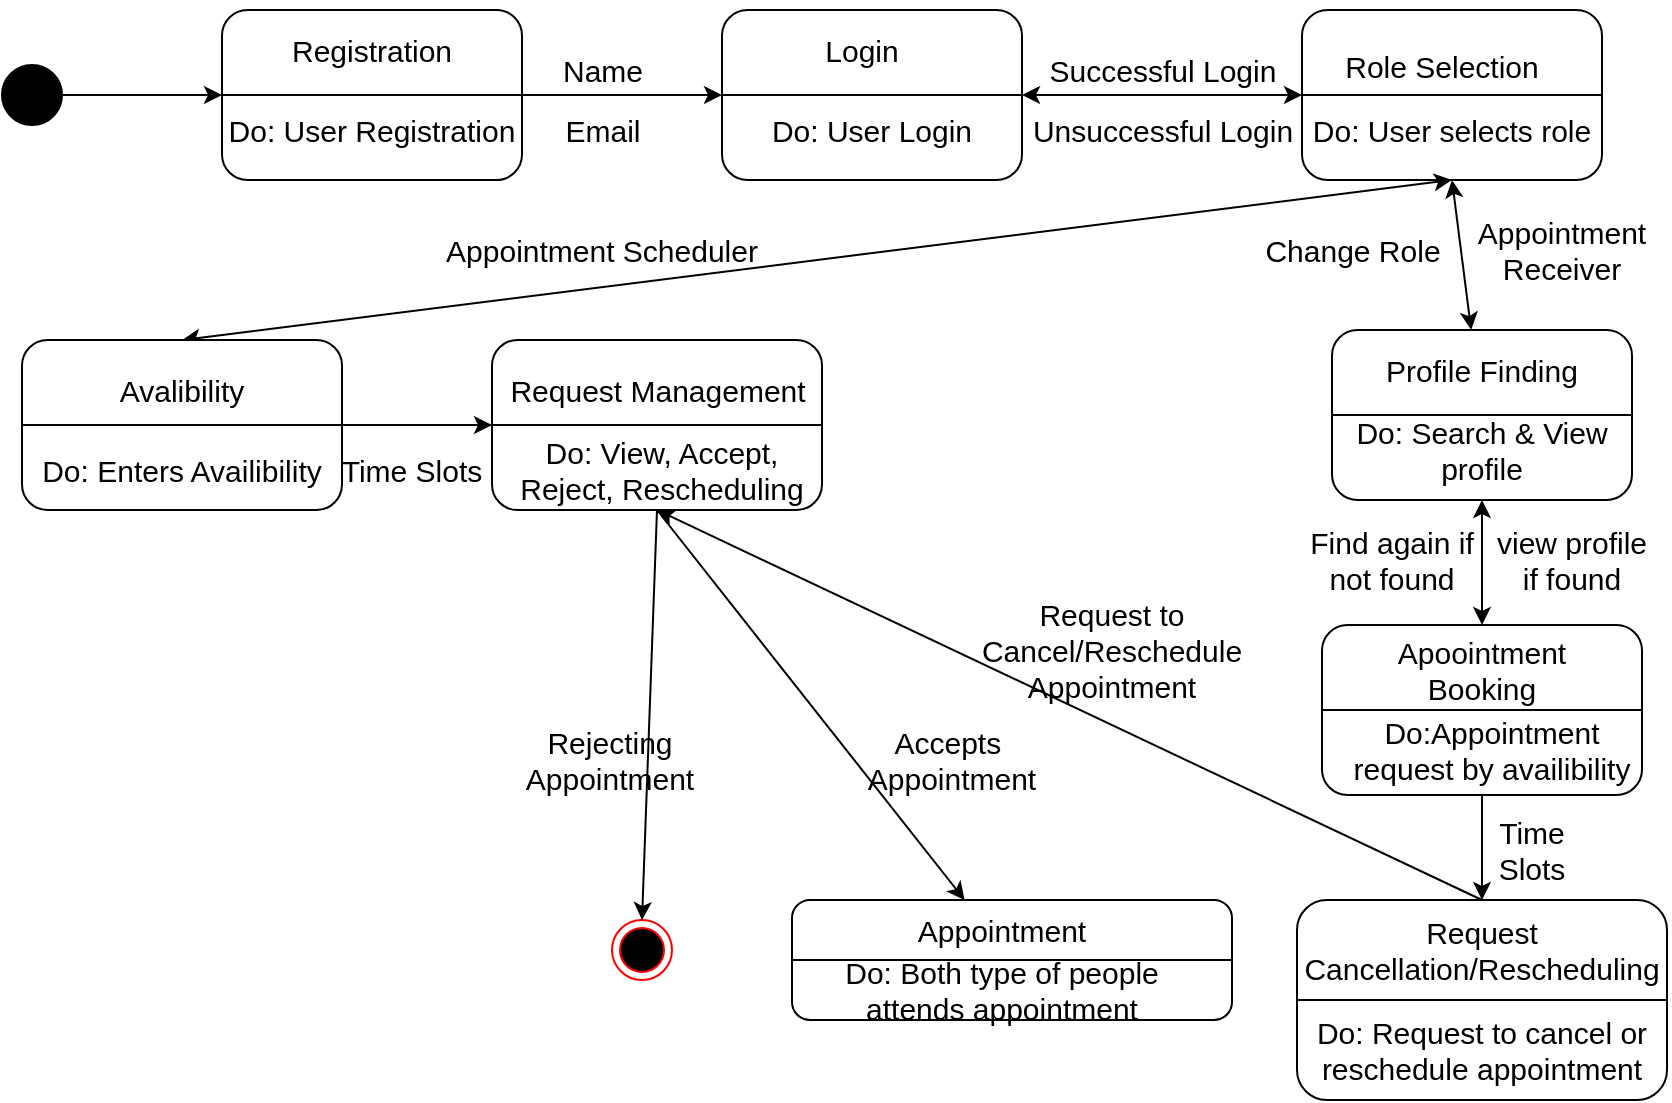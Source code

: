 <mxfile version="20.4.0" type="github">
  <diagram id="IlXmQVwIlRNlIxaem6aV" name="Page-1">
    <mxGraphModel dx="1038" dy="564" grid="1" gridSize="10" guides="1" tooltips="1" connect="1" arrows="1" fold="1" page="1" pageScale="1" pageWidth="850" pageHeight="1100" math="0" shadow="0">
      <root>
        <mxCell id="0" />
        <mxCell id="1" parent="0" />
        <mxCell id="gBFQYfqRH2RBus-iAmRP-5" value="" style="ellipse;whiteSpace=wrap;html=1;aspect=fixed;strokeColor=#000000;fillColor=#000000;" parent="1" vertex="1">
          <mxGeometry x="5" y="42.5" width="30" height="30" as="geometry" />
        </mxCell>
        <mxCell id="gBFQYfqRH2RBus-iAmRP-7" value="" style="endArrow=classic;html=1;rounded=0;exitX=1;exitY=0.5;exitDx=0;exitDy=0;entryX=0;entryY=0.5;entryDx=0;entryDy=0;" parent="1" source="gBFQYfqRH2RBus-iAmRP-5" edge="1" target="VKoerTB2J1z5HWA6ZFg2-4">
          <mxGeometry width="50" height="50" relative="1" as="geometry">
            <mxPoint x="305" y="190" as="sourcePoint" />
            <mxPoint x="115" y="45" as="targetPoint" />
          </mxGeometry>
        </mxCell>
        <mxCell id="VKoerTB2J1z5HWA6ZFg2-1" value="" style="ellipse;html=1;shape=endState;fillColor=#000000;strokeColor=#ff0000;fontSize=12;fontColor=#000000;" vertex="1" parent="1">
          <mxGeometry x="310" y="470" width="30" height="30" as="geometry" />
        </mxCell>
        <mxCell id="VKoerTB2J1z5HWA6ZFg2-4" value="" style="rounded=1;whiteSpace=wrap;html=1;fontSize=12;fontColor=#000000;verticalAlign=top;" vertex="1" parent="1">
          <mxGeometry x="115" y="15" width="150" height="85" as="geometry" />
        </mxCell>
        <mxCell id="VKoerTB2J1z5HWA6ZFg2-5" value="" style="endArrow=none;html=1;rounded=0;labelBorderColor=none;strokeColor=#000000;fontSize=12;fontColor=#000000;exitX=0;exitY=0.5;exitDx=0;exitDy=0;entryX=1;entryY=0.5;entryDx=0;entryDy=0;" edge="1" parent="1" source="VKoerTB2J1z5HWA6ZFg2-4" target="VKoerTB2J1z5HWA6ZFg2-4">
          <mxGeometry width="50" height="50" relative="1" as="geometry">
            <mxPoint x="365" y="230" as="sourcePoint" />
            <mxPoint x="415" y="180" as="targetPoint" />
          </mxGeometry>
        </mxCell>
        <mxCell id="VKoerTB2J1z5HWA6ZFg2-6" value="Registration" style="text;html=1;strokeColor=none;fillColor=none;align=center;verticalAlign=middle;whiteSpace=wrap;rounded=0;fontSize=15;fontColor=#000000;" vertex="1" parent="1">
          <mxGeometry x="160" y="20" width="60" height="30" as="geometry" />
        </mxCell>
        <mxCell id="VKoerTB2J1z5HWA6ZFg2-7" value="Do: User Registration" style="text;html=1;strokeColor=none;fillColor=none;align=center;verticalAlign=middle;whiteSpace=wrap;rounded=0;fontSize=15;fontColor=#000000;" vertex="1" parent="1">
          <mxGeometry x="115" y="60" width="150" height="30" as="geometry" />
        </mxCell>
        <mxCell id="VKoerTB2J1z5HWA6ZFg2-14" value="" style="rounded=1;whiteSpace=wrap;html=1;fontSize=12;fontColor=#000000;verticalAlign=top;" vertex="1" parent="1">
          <mxGeometry x="365" y="15" width="150" height="85" as="geometry" />
        </mxCell>
        <mxCell id="VKoerTB2J1z5HWA6ZFg2-15" value="" style="endArrow=classic;html=1;rounded=0;exitX=1;exitY=0.5;exitDx=0;exitDy=0;entryX=0;entryY=0.5;entryDx=0;entryDy=0;" edge="1" parent="1" source="VKoerTB2J1z5HWA6ZFg2-4" target="VKoerTB2J1z5HWA6ZFg2-14">
          <mxGeometry width="50" height="50" relative="1" as="geometry">
            <mxPoint x="277.5" y="60" as="sourcePoint" />
            <mxPoint x="357.5" y="60" as="targetPoint" />
          </mxGeometry>
        </mxCell>
        <mxCell id="VKoerTB2J1z5HWA6ZFg2-16" value="Name" style="text;html=1;align=center;verticalAlign=middle;resizable=0;points=[];autosize=1;strokeColor=none;fillColor=none;fontSize=15;fontColor=#000000;" vertex="1" parent="1">
          <mxGeometry x="275" y="30" width="60" height="30" as="geometry" />
        </mxCell>
        <mxCell id="VKoerTB2J1z5HWA6ZFg2-17" value="Email" style="text;html=1;align=center;verticalAlign=middle;resizable=0;points=[];autosize=1;strokeColor=none;fillColor=none;fontSize=15;fontColor=#000000;" vertex="1" parent="1">
          <mxGeometry x="275" y="60" width="60" height="30" as="geometry" />
        </mxCell>
        <mxCell id="VKoerTB2J1z5HWA6ZFg2-18" value="" style="endArrow=none;html=1;rounded=0;labelBorderColor=none;strokeColor=#000000;fontSize=12;fontColor=#000000;exitX=0;exitY=0.5;exitDx=0;exitDy=0;entryX=1;entryY=0.5;entryDx=0;entryDy=0;" edge="1" parent="1" source="VKoerTB2J1z5HWA6ZFg2-14" target="VKoerTB2J1z5HWA6ZFg2-14">
          <mxGeometry width="50" height="50" relative="1" as="geometry">
            <mxPoint x="390" y="70" as="sourcePoint" />
            <mxPoint x="540" y="70" as="targetPoint" />
          </mxGeometry>
        </mxCell>
        <mxCell id="VKoerTB2J1z5HWA6ZFg2-19" value="Login" style="text;html=1;strokeColor=none;fillColor=none;align=center;verticalAlign=middle;whiteSpace=wrap;rounded=0;fontSize=15;fontColor=#000000;" vertex="1" parent="1">
          <mxGeometry x="405" y="10" width="60" height="50" as="geometry" />
        </mxCell>
        <mxCell id="VKoerTB2J1z5HWA6ZFg2-20" value="Do: User Login" style="text;html=1;strokeColor=none;fillColor=none;align=center;verticalAlign=middle;whiteSpace=wrap;rounded=0;fontSize=15;fontColor=#000000;" vertex="1" parent="1">
          <mxGeometry x="385" y="60" width="110" height="30" as="geometry" />
        </mxCell>
        <mxCell id="VKoerTB2J1z5HWA6ZFg2-22" value="" style="endArrow=classic;startArrow=classic;html=1;rounded=0;labelBorderColor=none;strokeColor=#000000;fontSize=15;fontColor=#000000;entryX=0;entryY=0.5;entryDx=0;entryDy=0;" edge="1" parent="1" source="VKoerTB2J1z5HWA6ZFg2-14" target="VKoerTB2J1z5HWA6ZFg2-28">
          <mxGeometry width="50" height="50" relative="1" as="geometry">
            <mxPoint x="365" y="230" as="sourcePoint" />
            <mxPoint x="415" y="180" as="targetPoint" />
          </mxGeometry>
        </mxCell>
        <mxCell id="VKoerTB2J1z5HWA6ZFg2-28" value="" style="rounded=1;whiteSpace=wrap;html=1;fontSize=12;fontColor=#000000;verticalAlign=top;" vertex="1" parent="1">
          <mxGeometry x="655" y="15" width="150" height="85" as="geometry" />
        </mxCell>
        <mxCell id="VKoerTB2J1z5HWA6ZFg2-29" value="" style="endArrow=none;html=1;rounded=0;labelBorderColor=none;strokeColor=#000000;fontSize=15;fontColor=#000000;entryX=1;entryY=0.5;entryDx=0;entryDy=0;exitX=0;exitY=0.5;exitDx=0;exitDy=0;" edge="1" parent="1" source="VKoerTB2J1z5HWA6ZFg2-28" target="VKoerTB2J1z5HWA6ZFg2-28">
          <mxGeometry width="50" height="50" relative="1" as="geometry">
            <mxPoint x="665" y="82.5" as="sourcePoint" />
            <mxPoint x="715" y="32.5" as="targetPoint" />
          </mxGeometry>
        </mxCell>
        <mxCell id="VKoerTB2J1z5HWA6ZFg2-30" value="Role Selection" style="text;html=1;strokeColor=none;fillColor=none;align=center;verticalAlign=middle;whiteSpace=wrap;rounded=0;fontSize=15;fontColor=#000000;" vertex="1" parent="1">
          <mxGeometry x="675" y="20" width="100" height="45" as="geometry" />
        </mxCell>
        <mxCell id="VKoerTB2J1z5HWA6ZFg2-31" value="Do: User selects role" style="text;html=1;strokeColor=none;fillColor=none;align=center;verticalAlign=middle;whiteSpace=wrap;rounded=0;fontSize=15;fontColor=#000000;" vertex="1" parent="1">
          <mxGeometry x="655" y="60" width="150" height="30" as="geometry" />
        </mxCell>
        <mxCell id="VKoerTB2J1z5HWA6ZFg2-32" value="Successful Login" style="text;html=1;align=center;verticalAlign=middle;resizable=0;points=[];autosize=1;strokeColor=none;fillColor=none;fontSize=15;fontColor=#000000;" vertex="1" parent="1">
          <mxGeometry x="515" y="30" width="140" height="30" as="geometry" />
        </mxCell>
        <mxCell id="VKoerTB2J1z5HWA6ZFg2-33" value="Unsuccessful Login" style="text;html=1;align=center;verticalAlign=middle;resizable=0;points=[];autosize=1;strokeColor=none;fillColor=none;fontSize=15;fontColor=#000000;" vertex="1" parent="1">
          <mxGeometry x="510" y="60" width="150" height="30" as="geometry" />
        </mxCell>
        <mxCell id="VKoerTB2J1z5HWA6ZFg2-34" value="" style="endArrow=classic;startArrow=classic;html=1;rounded=0;labelBorderColor=none;strokeColor=#000000;fontSize=12;fontColor=#000000;exitX=0.5;exitY=1;exitDx=0;exitDy=0;" edge="1" parent="1" source="VKoerTB2J1z5HWA6ZFg2-28" target="VKoerTB2J1z5HWA6ZFg2-57">
          <mxGeometry width="50" height="50" relative="1" as="geometry">
            <mxPoint x="585" y="365" as="sourcePoint" />
            <mxPoint x="755" y="190" as="targetPoint" />
          </mxGeometry>
        </mxCell>
        <mxCell id="VKoerTB2J1z5HWA6ZFg2-35" value="" style="endArrow=classic;startArrow=classic;html=1;rounded=0;labelBorderColor=none;strokeColor=#000000;fontSize=12;fontColor=#000000;entryX=0.5;entryY=1;entryDx=0;entryDy=0;exitX=0.5;exitY=0;exitDx=0;exitDy=0;" edge="1" parent="1" source="VKoerTB2J1z5HWA6ZFg2-39" target="VKoerTB2J1z5HWA6ZFg2-28">
          <mxGeometry width="50" height="50" relative="1" as="geometry">
            <mxPoint x="615" y="160" as="sourcePoint" />
            <mxPoint x="705" y="160" as="targetPoint" />
          </mxGeometry>
        </mxCell>
        <mxCell id="VKoerTB2J1z5HWA6ZFg2-37" value="Change Role" style="text;html=1;align=center;verticalAlign=middle;resizable=0;points=[];autosize=1;strokeColor=none;fillColor=none;fontSize=15;fontColor=#000000;" vertex="1" parent="1">
          <mxGeometry x="625" y="120" width="110" height="30" as="geometry" />
        </mxCell>
        <mxCell id="VKoerTB2J1z5HWA6ZFg2-39" value="" style="rounded=1;whiteSpace=wrap;html=1;fontSize=12;fontColor=#000000;verticalAlign=top;" vertex="1" parent="1">
          <mxGeometry x="15" y="180" width="160" height="85" as="geometry" />
        </mxCell>
        <mxCell id="VKoerTB2J1z5HWA6ZFg2-40" value="" style="endArrow=none;html=1;rounded=0;labelBorderColor=none;strokeColor=#000000;fontSize=15;fontColor=#000000;exitX=0;exitY=0.5;exitDx=0;exitDy=0;entryX=1;entryY=0.5;entryDx=0;entryDy=0;" edge="1" parent="1" source="VKoerTB2J1z5HWA6ZFg2-39" target="VKoerTB2J1z5HWA6ZFg2-39">
          <mxGeometry width="50" height="50" relative="1" as="geometry">
            <mxPoint x="380" y="280" as="sourcePoint" />
            <mxPoint x="430" y="230" as="targetPoint" />
          </mxGeometry>
        </mxCell>
        <mxCell id="VKoerTB2J1z5HWA6ZFg2-41" value="Do: Enters Availibility " style="text;html=1;strokeColor=none;fillColor=none;align=center;verticalAlign=middle;whiteSpace=wrap;rounded=0;fontSize=15;fontColor=#000000;" vertex="1" parent="1">
          <mxGeometry x="20" y="230" width="150" height="30" as="geometry" />
        </mxCell>
        <mxCell id="VKoerTB2J1z5HWA6ZFg2-42" value="Avalibility" style="text;html=1;strokeColor=none;fillColor=none;align=center;verticalAlign=middle;whiteSpace=wrap;rounded=0;fontSize=15;fontColor=#000000;" vertex="1" parent="1">
          <mxGeometry x="65" y="190" width="60" height="30" as="geometry" />
        </mxCell>
        <mxCell id="VKoerTB2J1z5HWA6ZFg2-44" value="&lt;div&gt;Appointment Scheduler&lt;br&gt;&lt;/div&gt;" style="text;html=1;strokeColor=none;fillColor=none;align=center;verticalAlign=middle;whiteSpace=wrap;rounded=0;fontSize=15;fontColor=#000000;" vertex="1" parent="1">
          <mxGeometry x="190" y="120" width="230" height="30" as="geometry" />
        </mxCell>
        <mxCell id="VKoerTB2J1z5HWA6ZFg2-45" value="&lt;div&gt;Appointment&lt;/div&gt;&lt;div&gt;Receiver&lt;/div&gt;" style="text;html=1;strokeColor=none;fillColor=none;align=center;verticalAlign=middle;whiteSpace=wrap;rounded=0;fontSize=15;fontColor=#000000;" vertex="1" parent="1">
          <mxGeometry x="740" y="120" width="90" height="30" as="geometry" />
        </mxCell>
        <mxCell id="VKoerTB2J1z5HWA6ZFg2-47" value="" style="endArrow=classic;html=1;rounded=0;labelBorderColor=none;strokeColor=#000000;fontSize=15;fontColor=#000000;exitX=1;exitY=0.5;exitDx=0;exitDy=0;entryX=0;entryY=0.5;entryDx=0;entryDy=0;" edge="1" parent="1" source="VKoerTB2J1z5HWA6ZFg2-39" target="VKoerTB2J1z5HWA6ZFg2-48">
          <mxGeometry width="50" height="50" relative="1" as="geometry">
            <mxPoint x="380" y="280" as="sourcePoint" />
            <mxPoint x="280" y="223" as="targetPoint" />
          </mxGeometry>
        </mxCell>
        <mxCell id="VKoerTB2J1z5HWA6ZFg2-48" value="" style="rounded=1;whiteSpace=wrap;html=1;fontSize=12;fontColor=#000000;verticalAlign=top;" vertex="1" parent="1">
          <mxGeometry x="250" y="180" width="165" height="85" as="geometry" />
        </mxCell>
        <mxCell id="VKoerTB2J1z5HWA6ZFg2-49" value="" style="endArrow=none;html=1;rounded=0;labelBorderColor=none;strokeColor=#000000;fontSize=15;fontColor=#000000;exitX=0;exitY=0.5;exitDx=0;exitDy=0;entryX=1;entryY=0.5;entryDx=0;entryDy=0;" edge="1" parent="1" source="VKoerTB2J1z5HWA6ZFg2-48" target="VKoerTB2J1z5HWA6ZFg2-48">
          <mxGeometry width="50" height="50" relative="1" as="geometry">
            <mxPoint x="25" y="232.5" as="sourcePoint" />
            <mxPoint x="185" y="232.5" as="targetPoint" />
          </mxGeometry>
        </mxCell>
        <mxCell id="VKoerTB2J1z5HWA6ZFg2-52" value="Time Slots" style="text;html=1;strokeColor=none;fillColor=none;align=center;verticalAlign=middle;whiteSpace=wrap;rounded=0;fontSize=15;fontColor=#000000;" vertex="1" parent="1">
          <mxGeometry x="170" y="230" width="80" height="30" as="geometry" />
        </mxCell>
        <mxCell id="VKoerTB2J1z5HWA6ZFg2-54" value="Request Management" style="text;html=1;strokeColor=none;fillColor=none;align=center;verticalAlign=middle;whiteSpace=wrap;rounded=0;fontSize=15;fontColor=#000000;" vertex="1" parent="1">
          <mxGeometry x="257.5" y="190" width="150" height="30" as="geometry" />
        </mxCell>
        <mxCell id="VKoerTB2J1z5HWA6ZFg2-55" value="Do: View, Accept, Reject, Rescheduling" style="text;html=1;strokeColor=none;fillColor=none;align=center;verticalAlign=middle;whiteSpace=wrap;rounded=0;fontSize=15;fontColor=#000000;" vertex="1" parent="1">
          <mxGeometry x="260" y="230" width="150" height="30" as="geometry" />
        </mxCell>
        <mxCell id="VKoerTB2J1z5HWA6ZFg2-56" value="&lt;div&gt;Rejecting&lt;/div&gt;&lt;div&gt;Appointment&lt;br&gt;&lt;/div&gt;" style="text;html=1;strokeColor=none;fillColor=none;align=center;verticalAlign=middle;whiteSpace=wrap;rounded=0;fontSize=15;fontColor=#000000;" vertex="1" parent="1">
          <mxGeometry x="265" y="370" width="87.5" height="40" as="geometry" />
        </mxCell>
        <mxCell id="VKoerTB2J1z5HWA6ZFg2-57" value="" style="rounded=1;whiteSpace=wrap;html=1;strokeColor=default;fontSize=15;fontColor=#000000;fillColor=default;" vertex="1" parent="1">
          <mxGeometry x="670" y="175" width="150" height="85" as="geometry" />
        </mxCell>
        <mxCell id="VKoerTB2J1z5HWA6ZFg2-58" value="" style="endArrow=none;html=1;rounded=0;labelBorderColor=none;strokeColor=#000000;fontSize=15;fontColor=#000000;entryX=1;entryY=0.5;entryDx=0;entryDy=0;exitX=0;exitY=0.5;exitDx=0;exitDy=0;" edge="1" parent="1" source="VKoerTB2J1z5HWA6ZFg2-57" target="VKoerTB2J1z5HWA6ZFg2-57">
          <mxGeometry width="50" height="50" relative="1" as="geometry">
            <mxPoint x="380" y="310" as="sourcePoint" />
            <mxPoint x="430" y="260" as="targetPoint" />
          </mxGeometry>
        </mxCell>
        <mxCell id="VKoerTB2J1z5HWA6ZFg2-59" value="Profile Finding" style="text;html=1;strokeColor=none;fillColor=none;align=center;verticalAlign=middle;whiteSpace=wrap;rounded=0;fontSize=15;fontColor=#000000;" vertex="1" parent="1">
          <mxGeometry x="680" y="180" width="130" height="30" as="geometry" />
        </mxCell>
        <mxCell id="VKoerTB2J1z5HWA6ZFg2-61" value="&lt;div&gt;Do: Search &amp;amp; View&lt;/div&gt;profile" style="text;html=1;strokeColor=none;fillColor=none;align=center;verticalAlign=middle;whiteSpace=wrap;rounded=0;fontSize=15;fontColor=#000000;" vertex="1" parent="1">
          <mxGeometry x="675" y="220" width="140" height="30" as="geometry" />
        </mxCell>
        <mxCell id="VKoerTB2J1z5HWA6ZFg2-64" value="" style="rounded=1;whiteSpace=wrap;html=1;fontSize=12;fontColor=#000000;verticalAlign=top;" vertex="1" parent="1">
          <mxGeometry x="665" y="322.5" width="160" height="85" as="geometry" />
        </mxCell>
        <mxCell id="VKoerTB2J1z5HWA6ZFg2-66" value="" style="endArrow=classic;startArrow=classic;html=1;rounded=0;labelBorderColor=none;strokeColor=#000000;fontSize=15;fontColor=#000000;entryX=0.5;entryY=1;entryDx=0;entryDy=0;exitX=0.5;exitY=0;exitDx=0;exitDy=0;" edge="1" parent="1" source="VKoerTB2J1z5HWA6ZFg2-64" target="VKoerTB2J1z5HWA6ZFg2-57">
          <mxGeometry width="50" height="50" relative="1" as="geometry">
            <mxPoint x="580" y="330" as="sourcePoint" />
            <mxPoint x="630" y="280" as="targetPoint" />
          </mxGeometry>
        </mxCell>
        <mxCell id="VKoerTB2J1z5HWA6ZFg2-67" value="" style="endArrow=none;html=1;rounded=0;labelBorderColor=none;strokeColor=#000000;fontSize=15;fontColor=#000000;entryX=1;entryY=0.5;entryDx=0;entryDy=0;exitX=0;exitY=0.5;exitDx=0;exitDy=0;" edge="1" parent="1" source="VKoerTB2J1z5HWA6ZFg2-64" target="VKoerTB2J1z5HWA6ZFg2-64">
          <mxGeometry width="50" height="50" relative="1" as="geometry">
            <mxPoint x="380" y="310" as="sourcePoint" />
            <mxPoint x="430" y="260" as="targetPoint" />
          </mxGeometry>
        </mxCell>
        <mxCell id="VKoerTB2J1z5HWA6ZFg2-68" value="Apoointment Booking" style="text;html=1;strokeColor=none;fillColor=none;align=center;verticalAlign=middle;whiteSpace=wrap;rounded=0;fontSize=15;fontColor=#000000;" vertex="1" parent="1">
          <mxGeometry x="680" y="330" width="130" height="30" as="geometry" />
        </mxCell>
        <mxCell id="VKoerTB2J1z5HWA6ZFg2-69" value="view profile if found" style="text;html=1;strokeColor=none;fillColor=none;align=center;verticalAlign=middle;whiteSpace=wrap;rounded=0;fontSize=15;fontColor=#000000;" vertex="1" parent="1">
          <mxGeometry x="750" y="270" width="80" height="40" as="geometry" />
        </mxCell>
        <mxCell id="VKoerTB2J1z5HWA6ZFg2-71" value="Do:Appointment request by availibility" style="text;html=1;strokeColor=none;fillColor=none;align=center;verticalAlign=middle;whiteSpace=wrap;rounded=0;fontSize=15;fontColor=#000000;" vertex="1" parent="1">
          <mxGeometry x="675" y="370" width="150" height="30" as="geometry" />
        </mxCell>
        <mxCell id="VKoerTB2J1z5HWA6ZFg2-73" value="Find again if not found" style="text;html=1;strokeColor=none;fillColor=none;align=center;verticalAlign=middle;whiteSpace=wrap;rounded=0;fontSize=15;fontColor=#000000;" vertex="1" parent="1">
          <mxGeometry x="655" y="275" width="90" height="30" as="geometry" />
        </mxCell>
        <mxCell id="VKoerTB2J1z5HWA6ZFg2-74" value="" style="rounded=1;whiteSpace=wrap;html=1;strokeColor=default;fontSize=15;fontColor=#000000;fillColor=default;" vertex="1" parent="1">
          <mxGeometry x="652.5" y="460" width="185" height="100" as="geometry" />
        </mxCell>
        <mxCell id="VKoerTB2J1z5HWA6ZFg2-76" value="Time Slots" style="text;html=1;strokeColor=none;fillColor=none;align=center;verticalAlign=middle;whiteSpace=wrap;rounded=0;fontSize=15;fontColor=#000000;" vertex="1" parent="1">
          <mxGeometry x="740" y="420" width="60" height="30" as="geometry" />
        </mxCell>
        <mxCell id="VKoerTB2J1z5HWA6ZFg2-77" value="" style="endArrow=classic;html=1;rounded=0;labelBorderColor=none;strokeColor=#000000;fontSize=15;fontColor=#000000;entryX=0.5;entryY=0;entryDx=0;entryDy=0;exitX=0.5;exitY=1;exitDx=0;exitDy=0;" edge="1" parent="1" source="VKoerTB2J1z5HWA6ZFg2-64" target="VKoerTB2J1z5HWA6ZFg2-74">
          <mxGeometry width="50" height="50" relative="1" as="geometry">
            <mxPoint x="380" y="310" as="sourcePoint" />
            <mxPoint x="430" y="260" as="targetPoint" />
          </mxGeometry>
        </mxCell>
        <mxCell id="VKoerTB2J1z5HWA6ZFg2-79" value="" style="endArrow=none;html=1;rounded=0;labelBorderColor=none;strokeColor=#000000;fontSize=15;fontColor=#000000;entryX=1;entryY=0.5;entryDx=0;entryDy=0;exitX=0;exitY=0.5;exitDx=0;exitDy=0;" edge="1" parent="1" source="VKoerTB2J1z5HWA6ZFg2-74" target="VKoerTB2J1z5HWA6ZFg2-74">
          <mxGeometry width="50" height="50" relative="1" as="geometry">
            <mxPoint x="380" y="310" as="sourcePoint" />
            <mxPoint x="430" y="260" as="targetPoint" />
          </mxGeometry>
        </mxCell>
        <mxCell id="VKoerTB2J1z5HWA6ZFg2-80" value="Request Cancellation/Rescheduling" style="text;html=1;strokeColor=none;fillColor=none;align=center;verticalAlign=middle;whiteSpace=wrap;rounded=0;fontSize=15;fontColor=#000000;" vertex="1" parent="1">
          <mxGeometry x="655" y="470" width="180" height="30" as="geometry" />
        </mxCell>
        <mxCell id="VKoerTB2J1z5HWA6ZFg2-82" value="" style="endArrow=classic;html=1;rounded=0;labelBorderColor=none;strokeColor=#000000;fontSize=15;fontColor=#000000;exitX=0.5;exitY=0;exitDx=0;exitDy=0;entryX=0.5;entryY=1;entryDx=0;entryDy=0;" edge="1" parent="1" source="VKoerTB2J1z5HWA6ZFg2-74" target="VKoerTB2J1z5HWA6ZFg2-48">
          <mxGeometry width="50" height="50" relative="1" as="geometry">
            <mxPoint x="380" y="350" as="sourcePoint" />
            <mxPoint x="430" y="300" as="targetPoint" />
          </mxGeometry>
        </mxCell>
        <mxCell id="VKoerTB2J1z5HWA6ZFg2-83" value="" style="endArrow=classic;html=1;rounded=0;labelBorderColor=none;strokeColor=#000000;fontSize=15;fontColor=#000000;exitX=0.5;exitY=1;exitDx=0;exitDy=0;entryX=0.5;entryY=0;entryDx=0;entryDy=0;" edge="1" parent="1" source="VKoerTB2J1z5HWA6ZFg2-48" target="VKoerTB2J1z5HWA6ZFg2-1">
          <mxGeometry width="50" height="50" relative="1" as="geometry">
            <mxPoint x="380" y="350" as="sourcePoint" />
            <mxPoint x="430" y="300" as="targetPoint" />
          </mxGeometry>
        </mxCell>
        <mxCell id="VKoerTB2J1z5HWA6ZFg2-84" value="Request to Cancel/Reschedule Appointment" style="text;html=1;strokeColor=none;fillColor=none;align=center;verticalAlign=middle;whiteSpace=wrap;rounded=0;fontSize=15;fontColor=#000000;" vertex="1" parent="1">
          <mxGeometry x="480" y="290" width="160" height="90" as="geometry" />
        </mxCell>
        <mxCell id="VKoerTB2J1z5HWA6ZFg2-85" value="Do: Request to cancel or reschedule appointment" style="text;html=1;strokeColor=none;fillColor=none;align=center;verticalAlign=middle;whiteSpace=wrap;rounded=0;fontSize=15;fontColor=#000000;" vertex="1" parent="1">
          <mxGeometry x="660" y="520" width="170" height="30" as="geometry" />
        </mxCell>
        <mxCell id="VKoerTB2J1z5HWA6ZFg2-86" value="" style="rounded=1;whiteSpace=wrap;html=1;strokeColor=default;fontSize=15;fontColor=#000000;fillColor=default;" vertex="1" parent="1">
          <mxGeometry x="400" y="460" width="220" height="60" as="geometry" />
        </mxCell>
        <mxCell id="VKoerTB2J1z5HWA6ZFg2-87" value="" style="endArrow=none;html=1;rounded=0;labelBorderColor=none;strokeColor=#000000;fontSize=15;fontColor=#000000;entryX=1;entryY=0.5;entryDx=0;entryDy=0;exitX=0;exitY=0.5;exitDx=0;exitDy=0;" edge="1" parent="1" source="VKoerTB2J1z5HWA6ZFg2-86" target="VKoerTB2J1z5HWA6ZFg2-86">
          <mxGeometry width="50" height="50" relative="1" as="geometry">
            <mxPoint x="380" y="310" as="sourcePoint" />
            <mxPoint x="430" y="260" as="targetPoint" />
          </mxGeometry>
        </mxCell>
        <mxCell id="VKoerTB2J1z5HWA6ZFg2-88" value="Appointment" style="text;html=1;strokeColor=none;fillColor=none;align=center;verticalAlign=middle;whiteSpace=wrap;rounded=0;fontSize=15;fontColor=#000000;" vertex="1" parent="1">
          <mxGeometry x="455" y="460" width="100" height="30" as="geometry" />
        </mxCell>
        <mxCell id="VKoerTB2J1z5HWA6ZFg2-90" value="Do: Both type of people attends appointment" style="text;html=1;strokeColor=none;fillColor=none;align=center;verticalAlign=middle;whiteSpace=wrap;rounded=0;fontSize=15;fontColor=#000000;" vertex="1" parent="1">
          <mxGeometry x="400" y="490" width="210" height="30" as="geometry" />
        </mxCell>
        <mxCell id="VKoerTB2J1z5HWA6ZFg2-91" value="" style="endArrow=classic;html=1;rounded=0;labelBorderColor=none;strokeColor=#000000;fontSize=15;fontColor=#000000;exitX=0.5;exitY=1;exitDx=0;exitDy=0;" edge="1" parent="1" source="VKoerTB2J1z5HWA6ZFg2-48" target="VKoerTB2J1z5HWA6ZFg2-86">
          <mxGeometry width="50" height="50" relative="1" as="geometry">
            <mxPoint x="380" y="320" as="sourcePoint" />
            <mxPoint x="430" y="270" as="targetPoint" />
          </mxGeometry>
        </mxCell>
        <mxCell id="VKoerTB2J1z5HWA6ZFg2-92" value="Accepts&amp;nbsp; Appointment" style="text;html=1;strokeColor=none;fillColor=none;align=center;verticalAlign=middle;whiteSpace=wrap;rounded=0;fontSize=15;fontColor=#000000;" vertex="1" parent="1">
          <mxGeometry x="430" y="375" width="100" height="30" as="geometry" />
        </mxCell>
      </root>
    </mxGraphModel>
  </diagram>
</mxfile>
